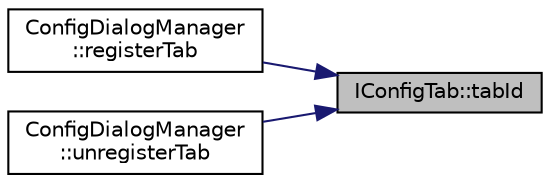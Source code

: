 digraph "IConfigTab::tabId"
{
 // LATEX_PDF_SIZE
  edge [fontname="Helvetica",fontsize="10",labelfontname="Helvetica",labelfontsize="10"];
  node [fontname="Helvetica",fontsize="10",shape=record];
  rankdir="RL";
  Node1 [label="IConfigTab::tabId",height=0.2,width=0.4,color="black", fillcolor="grey75", style="filled", fontcolor="black",tooltip=" "];
  Node1 -> Node2 [dir="back",color="midnightblue",fontsize="10",style="solid",fontname="Helvetica"];
  Node2 [label="ConfigDialogManager\l::registerTab",height=0.2,width=0.4,color="black", fillcolor="white", style="filled",URL="$class_config_dialog_manager.html#a52ae58ef288550f4e50975d26ce55058",tooltip=" "];
  Node1 -> Node3 [dir="back",color="midnightblue",fontsize="10",style="solid",fontname="Helvetica"];
  Node3 [label="ConfigDialogManager\l::unregisterTab",height=0.2,width=0.4,color="black", fillcolor="white", style="filled",URL="$class_config_dialog_manager.html#a1685b499a26bb68a774cc2d83b1623d2",tooltip=" "];
}
